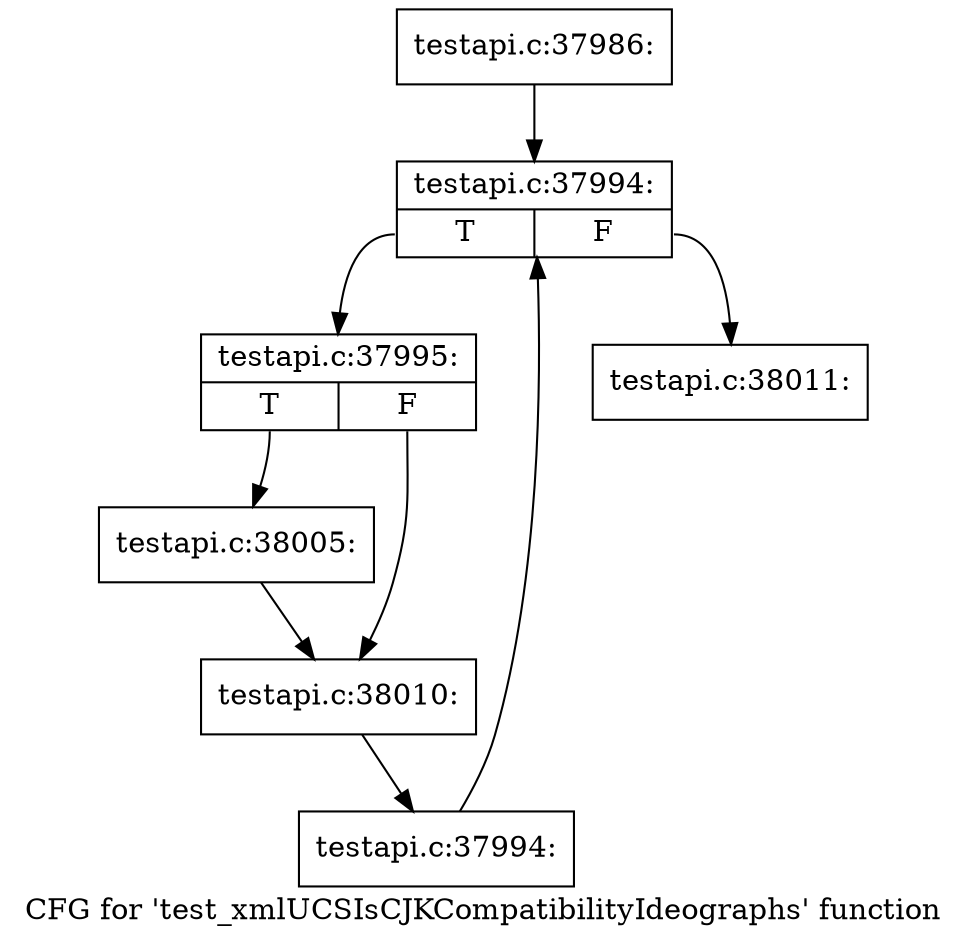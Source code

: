 digraph "CFG for 'test_xmlUCSIsCJKCompatibilityIdeographs' function" {
	label="CFG for 'test_xmlUCSIsCJKCompatibilityIdeographs' function";

	Node0x55cd730 [shape=record,label="{testapi.c:37986:}"];
	Node0x55cd730 -> Node0x55d51c0;
	Node0x55d51c0 [shape=record,label="{testapi.c:37994:|{<s0>T|<s1>F}}"];
	Node0x55d51c0:s0 -> Node0x55d54a0;
	Node0x55d51c0:s1 -> Node0x55d5020;
	Node0x55d54a0 [shape=record,label="{testapi.c:37995:|{<s0>T|<s1>F}}"];
	Node0x55d54a0:s0 -> Node0x55d6300;
	Node0x55d54a0:s1 -> Node0x55d6630;
	Node0x55d6300 [shape=record,label="{testapi.c:38005:}"];
	Node0x55d6300 -> Node0x55d6630;
	Node0x55d6630 [shape=record,label="{testapi.c:38010:}"];
	Node0x55d6630 -> Node0x55d5410;
	Node0x55d5410 [shape=record,label="{testapi.c:37994:}"];
	Node0x55d5410 -> Node0x55d51c0;
	Node0x55d5020 [shape=record,label="{testapi.c:38011:}"];
}
